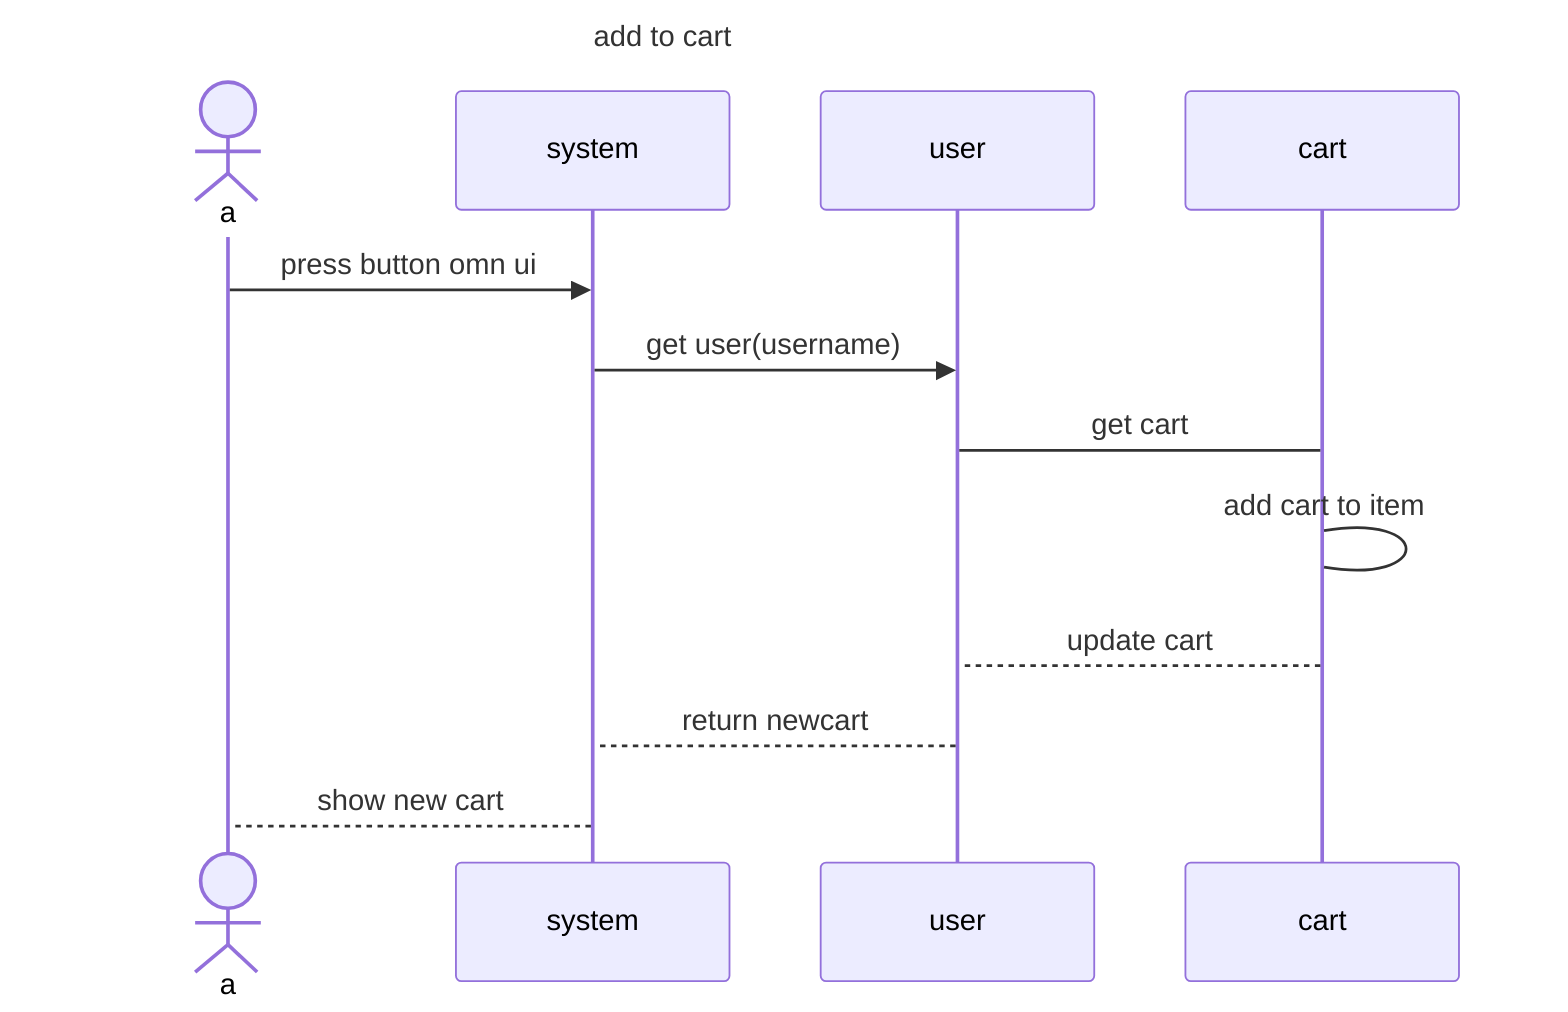 sequenceDiagram
    title add to cart 
    actor a 
    participant system
    participant user
    participant cart 
    a ->> system :press button omn ui
    system ->> user:get user(username)
    user -> cart: get cart 
    cart -> cart :add cart to item
    cart --> user: update cart 
    user --> system: return newcart 
    system --> a :show new cart